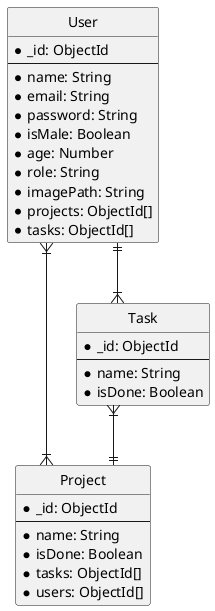 @startuml todo

' hide the spot
hide circle

' avoid problems with angled crows feet
skinparam linetype ortho

entity Project {
    *_id: ObjectId
    --
    *name: String
    *isDone: Boolean
    *tasks: ObjectId[]
    *users: ObjectId[]
}

entity Task {
    *_id: ObjectId
    --
    *name: String
    *isDone: Boolean
}

entity User {
    *_id: ObjectId
    --
    *name: String
    *email: String
    *password: String
    *isMale: Boolean
    *age: Number
    *role: String
    *imagePath: String
    *projects: ObjectId[]
    *tasks: ObjectId[]
}

User ||--|{ Task
User }|--|{ Project
Task }|--|| Project

@enduml